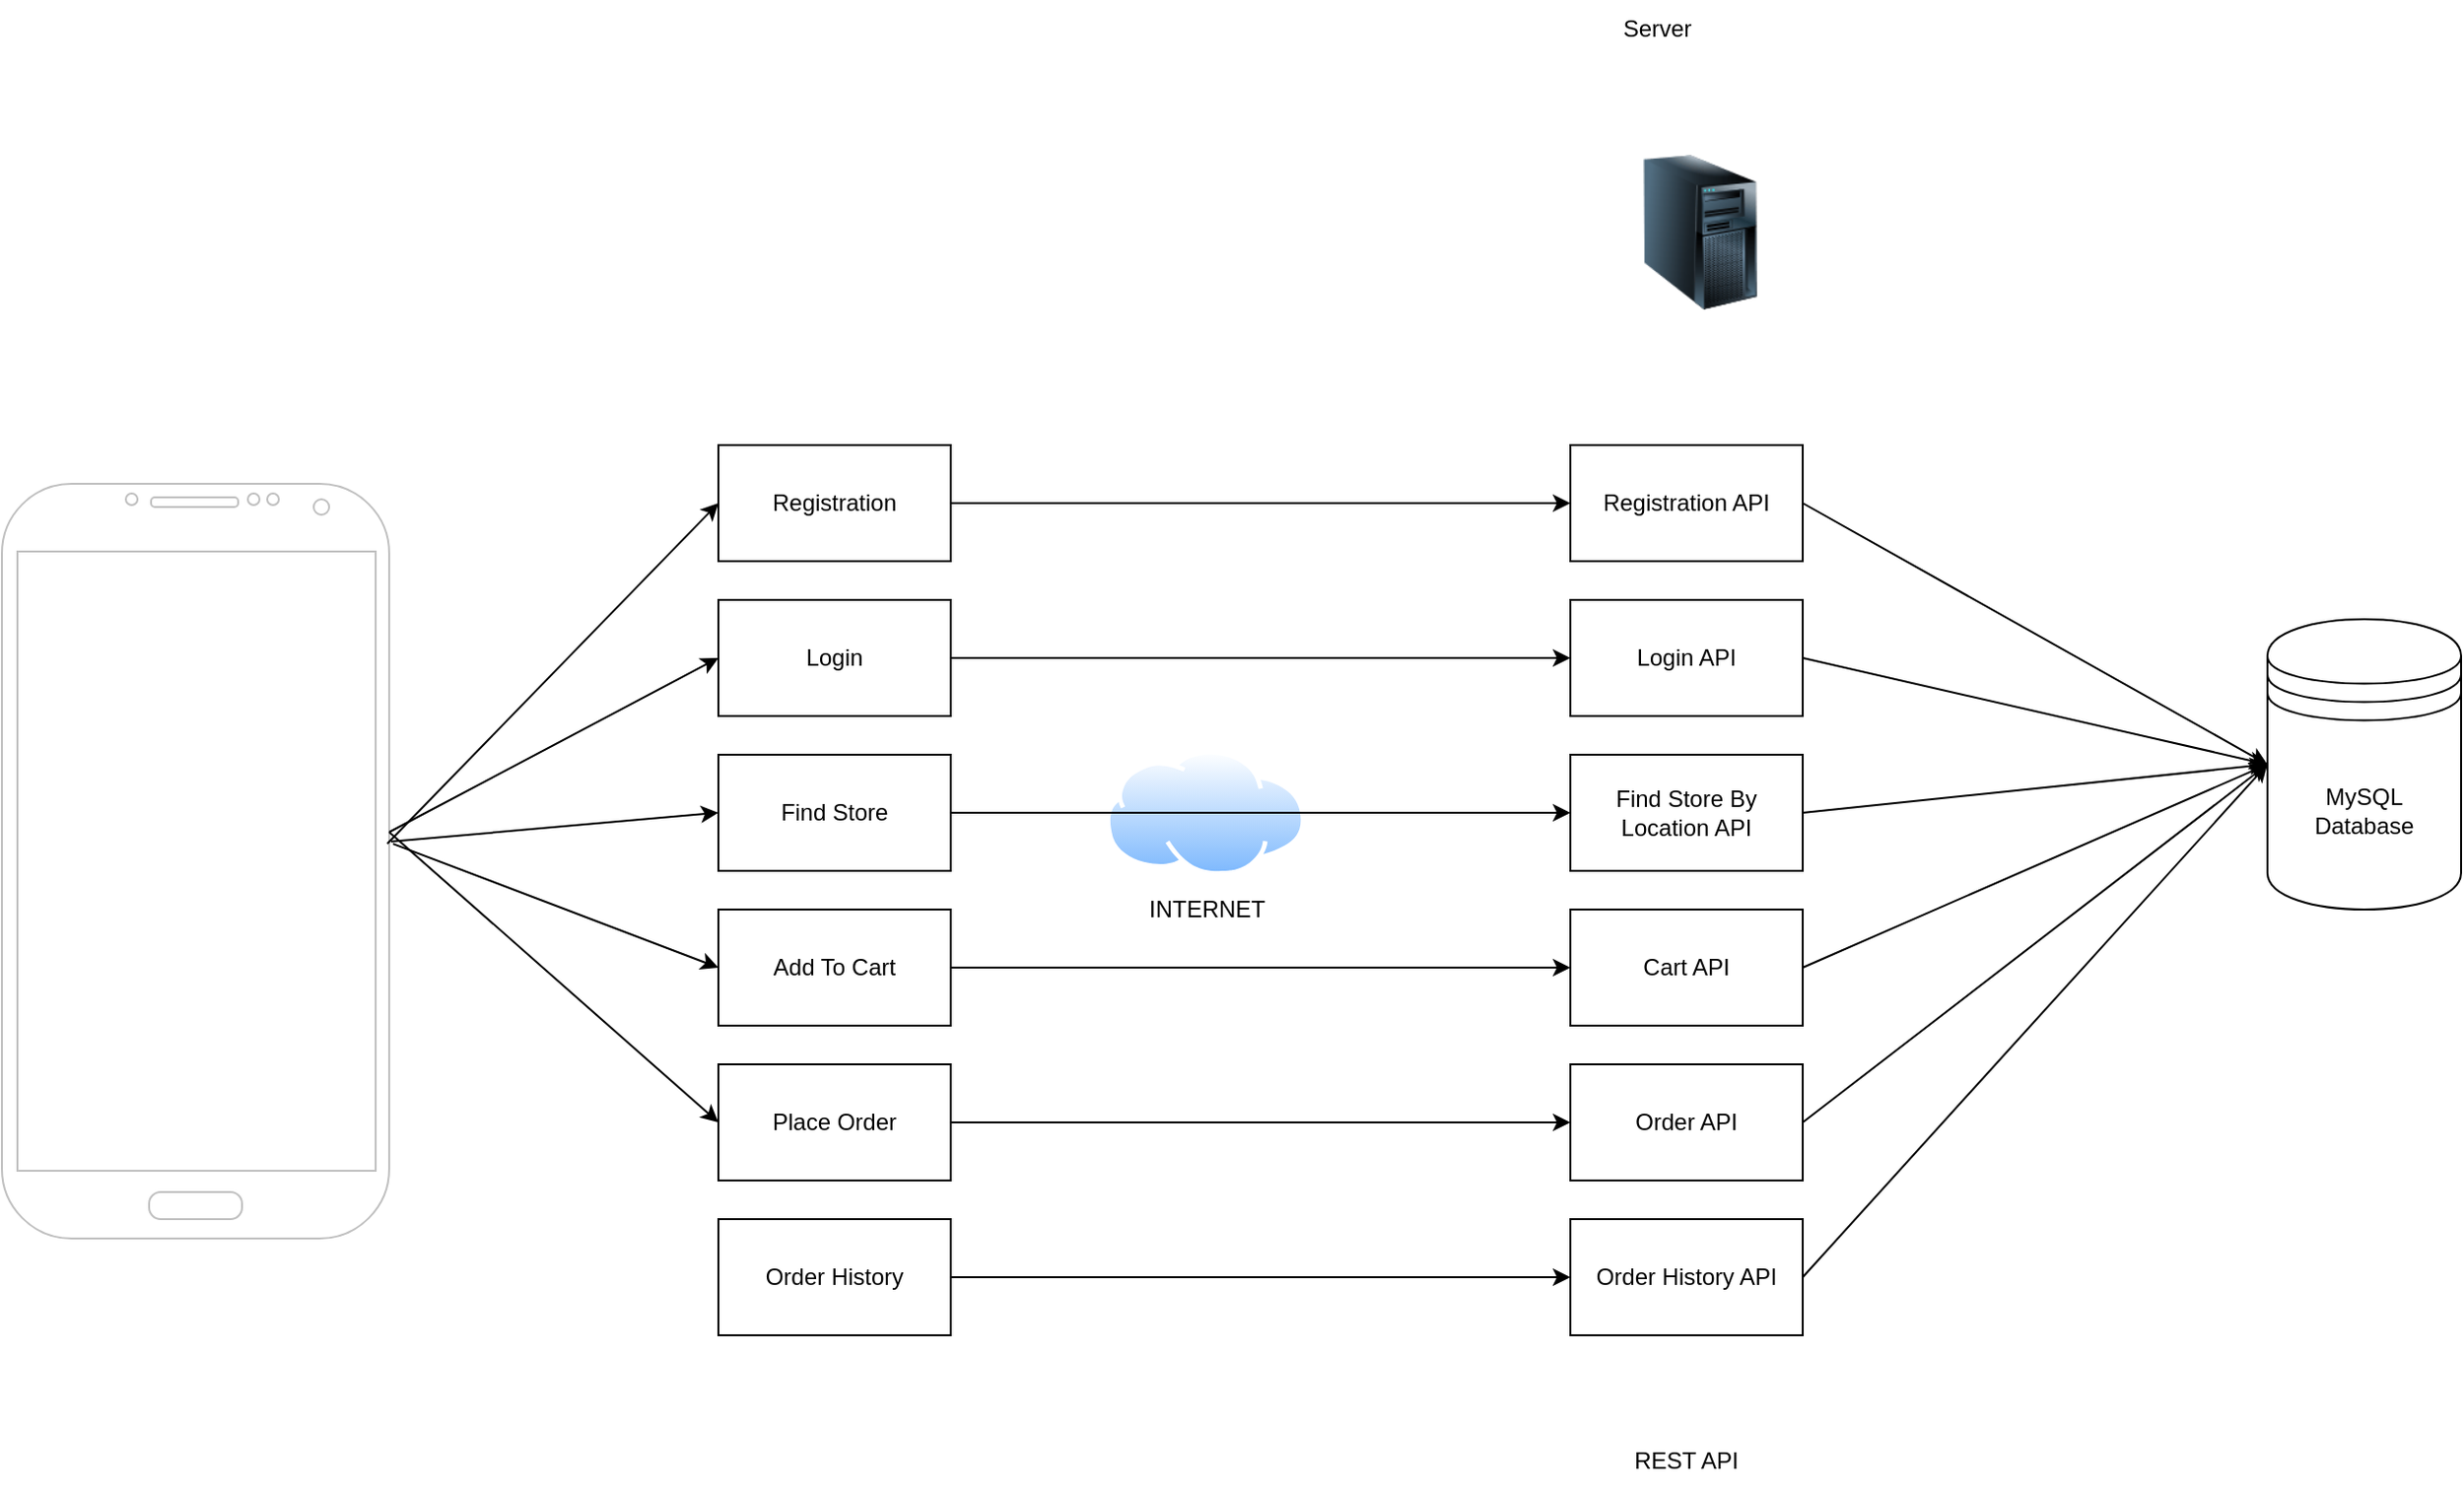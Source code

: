 <mxfile version="19.0.0" type="github">
  <diagram name="Page-1" id="74b105a0-9070-1c63-61bc-23e55f88626e">
    <mxGraphModel dx="2095" dy="1053" grid="1" gridSize="10" guides="1" tooltips="1" connect="1" arrows="1" fold="1" page="1" pageScale="1.5" pageWidth="1169" pageHeight="826" background="none" math="0" shadow="0">
      <root>
        <mxCell id="0" style=";html=1;" />
        <mxCell id="1" style=";html=1;" parent="0" />
        <mxCell id="-vNNqSKeHYSWtiELex24-2" value="" style="verticalLabelPosition=bottom;verticalAlign=top;html=1;shadow=0;dashed=0;strokeWidth=1;shape=mxgraph.android.phone2;strokeColor=#c0c0c0;" parent="1" vertex="1">
          <mxGeometry x="40" y="350" width="200" height="390" as="geometry" />
        </mxCell>
        <mxCell id="-vNNqSKeHYSWtiELex24-3" value="Registration" style="rounded=0;whiteSpace=wrap;html=1;" parent="1" vertex="1">
          <mxGeometry x="410" y="330" width="120" height="60" as="geometry" />
        </mxCell>
        <mxCell id="-vNNqSKeHYSWtiELex24-4" value="Login" style="rounded=0;whiteSpace=wrap;html=1;" parent="1" vertex="1">
          <mxGeometry x="410" y="410" width="120" height="60" as="geometry" />
        </mxCell>
        <mxCell id="-vNNqSKeHYSWtiELex24-5" value="Find Store" style="rounded=0;whiteSpace=wrap;html=1;" parent="1" vertex="1">
          <mxGeometry x="410" y="490" width="120" height="60" as="geometry" />
        </mxCell>
        <mxCell id="-vNNqSKeHYSWtiELex24-6" value="Add To Cart" style="rounded=0;whiteSpace=wrap;html=1;" parent="1" vertex="1">
          <mxGeometry x="410" y="570" width="120" height="60" as="geometry" />
        </mxCell>
        <mxCell id="-vNNqSKeHYSWtiELex24-7" value="Place Order" style="rounded=0;whiteSpace=wrap;html=1;" parent="1" vertex="1">
          <mxGeometry x="410" y="650" width="120" height="60" as="geometry" />
        </mxCell>
        <mxCell id="-vNNqSKeHYSWtiELex24-8" value="Order History" style="rounded=0;whiteSpace=wrap;html=1;" parent="1" vertex="1">
          <mxGeometry x="410" y="730" width="120" height="60" as="geometry" />
        </mxCell>
        <mxCell id="-vNNqSKeHYSWtiELex24-9" value="" style="endArrow=classic;html=1;rounded=0;exitX=0.995;exitY=0.477;exitDx=0;exitDy=0;exitPerimeter=0;entryX=0;entryY=0.5;entryDx=0;entryDy=0;" parent="1" source="-vNNqSKeHYSWtiELex24-2" target="-vNNqSKeHYSWtiELex24-3" edge="1">
          <mxGeometry width="50" height="50" relative="1" as="geometry">
            <mxPoint x="290" y="920" as="sourcePoint" />
            <mxPoint x="340" y="870" as="targetPoint" />
          </mxGeometry>
        </mxCell>
        <mxCell id="-vNNqSKeHYSWtiELex24-10" value="" style="endArrow=classic;html=1;rounded=0;entryX=0;entryY=0.5;entryDx=0;entryDy=0;" parent="1" target="-vNNqSKeHYSWtiELex24-4" edge="1">
          <mxGeometry width="50" height="50" relative="1" as="geometry">
            <mxPoint x="240" y="530" as="sourcePoint" />
            <mxPoint x="420" y="370" as="targetPoint" />
          </mxGeometry>
        </mxCell>
        <mxCell id="-vNNqSKeHYSWtiELex24-11" value="" style="endArrow=classic;html=1;rounded=0;exitX=1.005;exitY=0.474;exitDx=0;exitDy=0;exitPerimeter=0;entryX=0;entryY=0.5;entryDx=0;entryDy=0;" parent="1" source="-vNNqSKeHYSWtiELex24-2" target="-vNNqSKeHYSWtiELex24-5" edge="1">
          <mxGeometry width="50" height="50" relative="1" as="geometry">
            <mxPoint x="259" y="556.03" as="sourcePoint" />
            <mxPoint x="430" y="380" as="targetPoint" />
          </mxGeometry>
        </mxCell>
        <mxCell id="-vNNqSKeHYSWtiELex24-12" value="" style="endArrow=classic;html=1;rounded=0;exitX=1.01;exitY=0.477;exitDx=0;exitDy=0;exitPerimeter=0;entryX=0;entryY=0.5;entryDx=0;entryDy=0;" parent="1" source="-vNNqSKeHYSWtiELex24-2" target="-vNNqSKeHYSWtiELex24-6" edge="1">
          <mxGeometry width="50" height="50" relative="1" as="geometry">
            <mxPoint x="269" y="566.03" as="sourcePoint" />
            <mxPoint x="440" y="390" as="targetPoint" />
          </mxGeometry>
        </mxCell>
        <mxCell id="-vNNqSKeHYSWtiELex24-13" value="" style="endArrow=classic;html=1;rounded=0;entryX=0;entryY=0.5;entryDx=0;entryDy=0;" parent="1" target="-vNNqSKeHYSWtiELex24-7" edge="1">
          <mxGeometry width="50" height="50" relative="1" as="geometry">
            <mxPoint x="240" y="530" as="sourcePoint" />
            <mxPoint x="450" y="400" as="targetPoint" />
          </mxGeometry>
        </mxCell>
        <mxCell id="-vNNqSKeHYSWtiELex24-14" value="INTERNET" style="aspect=fixed;perimeter=ellipsePerimeter;html=1;align=center;shadow=0;dashed=0;spacingTop=3;image;image=img/lib/active_directory/internet_cloud.svg;" parent="1" vertex="1">
          <mxGeometry x="610" y="487.5" width="103.17" height="65" as="geometry" />
        </mxCell>
        <mxCell id="-vNNqSKeHYSWtiELex24-15" value="" style="image;html=1;image=img/lib/clip_art/computers/Server_Tower_128x128.png" parent="1" vertex="1">
          <mxGeometry x="877" y="180" width="80" height="80" as="geometry" />
        </mxCell>
        <mxCell id="-vNNqSKeHYSWtiELex24-18" value="Registration API" style="rounded=0;whiteSpace=wrap;html=1;" parent="1" vertex="1">
          <mxGeometry x="850" y="330" width="120" height="60" as="geometry" />
        </mxCell>
        <mxCell id="-vNNqSKeHYSWtiELex24-19" value="Login API" style="rounded=0;whiteSpace=wrap;html=1;" parent="1" vertex="1">
          <mxGeometry x="850" y="410" width="120" height="60" as="geometry" />
        </mxCell>
        <mxCell id="-vNNqSKeHYSWtiELex24-20" value="Find Store By Location API" style="rounded=0;whiteSpace=wrap;html=1;" parent="1" vertex="1">
          <mxGeometry x="850" y="490" width="120" height="60" as="geometry" />
        </mxCell>
        <mxCell id="-vNNqSKeHYSWtiELex24-21" value="Cart API" style="rounded=0;whiteSpace=wrap;html=1;" parent="1" vertex="1">
          <mxGeometry x="850" y="570" width="120" height="60" as="geometry" />
        </mxCell>
        <mxCell id="-vNNqSKeHYSWtiELex24-22" value="Order API" style="rounded=0;whiteSpace=wrap;html=1;" parent="1" vertex="1">
          <mxGeometry x="850" y="650" width="120" height="60" as="geometry" />
        </mxCell>
        <mxCell id="-vNNqSKeHYSWtiELex24-23" value="Order History API" style="rounded=0;whiteSpace=wrap;html=1;" parent="1" vertex="1">
          <mxGeometry x="850" y="730" width="120" height="60" as="geometry" />
        </mxCell>
        <mxCell id="-vNNqSKeHYSWtiELex24-28" value="MySQL &lt;br&gt;Database" style="shape=datastore;whiteSpace=wrap;html=1;" parent="1" vertex="1">
          <mxGeometry x="1210" y="420" width="100" height="150" as="geometry" />
        </mxCell>
        <mxCell id="-vNNqSKeHYSWtiELex24-29" value="Server" style="text;html=1;strokeColor=none;fillColor=none;align=center;verticalAlign=middle;whiteSpace=wrap;rounded=0;" parent="1" vertex="1">
          <mxGeometry x="830" y="100" width="130" height="30" as="geometry" />
        </mxCell>
        <mxCell id="-vNNqSKeHYSWtiELex24-30" value="REST API" style="text;html=1;strokeColor=none;fillColor=none;align=center;verticalAlign=middle;whiteSpace=wrap;rounded=0;" parent="1" vertex="1">
          <mxGeometry x="845" y="840" width="130" height="30" as="geometry" />
        </mxCell>
        <mxCell id="ZdW2GuAa0jW4Ht7oq7AD-1" value="" style="endArrow=classic;html=1;rounded=0;exitX=1;exitY=0.5;exitDx=0;exitDy=0;entryX=0;entryY=0.5;entryDx=0;entryDy=0;" edge="1" parent="1" source="-vNNqSKeHYSWtiELex24-3" target="-vNNqSKeHYSWtiELex24-18">
          <mxGeometry width="50" height="50" relative="1" as="geometry">
            <mxPoint x="590" y="330" as="sourcePoint" />
            <mxPoint x="790" y="448.947" as="targetPoint" />
          </mxGeometry>
        </mxCell>
        <mxCell id="ZdW2GuAa0jW4Ht7oq7AD-2" value="" style="endArrow=classic;html=1;rounded=0;exitX=1;exitY=0.5;exitDx=0;exitDy=0;entryX=0;entryY=0.5;entryDx=0;entryDy=0;" edge="1" parent="1" source="-vNNqSKeHYSWtiELex24-4" target="-vNNqSKeHYSWtiELex24-19">
          <mxGeometry width="50" height="50" relative="1" as="geometry">
            <mxPoint x="540" y="370" as="sourcePoint" />
            <mxPoint x="860" y="370" as="targetPoint" />
          </mxGeometry>
        </mxCell>
        <mxCell id="ZdW2GuAa0jW4Ht7oq7AD-3" value="" style="endArrow=classic;html=1;rounded=0;exitX=1;exitY=0.5;exitDx=0;exitDy=0;entryX=0;entryY=0.5;entryDx=0;entryDy=0;" edge="1" parent="1" source="-vNNqSKeHYSWtiELex24-5" target="-vNNqSKeHYSWtiELex24-20">
          <mxGeometry width="50" height="50" relative="1" as="geometry">
            <mxPoint x="550" y="380" as="sourcePoint" />
            <mxPoint x="870" y="380" as="targetPoint" />
          </mxGeometry>
        </mxCell>
        <mxCell id="ZdW2GuAa0jW4Ht7oq7AD-4" value="" style="endArrow=classic;html=1;rounded=0;exitX=1;exitY=0.5;exitDx=0;exitDy=0;entryX=0;entryY=0.5;entryDx=0;entryDy=0;" edge="1" parent="1" source="-vNNqSKeHYSWtiELex24-6" target="-vNNqSKeHYSWtiELex24-21">
          <mxGeometry width="50" height="50" relative="1" as="geometry">
            <mxPoint x="560" y="390" as="sourcePoint" />
            <mxPoint x="880" y="390" as="targetPoint" />
          </mxGeometry>
        </mxCell>
        <mxCell id="ZdW2GuAa0jW4Ht7oq7AD-5" value="" style="endArrow=classic;html=1;rounded=0;exitX=1;exitY=0.5;exitDx=0;exitDy=0;entryX=0;entryY=0.5;entryDx=0;entryDy=0;" edge="1" parent="1" source="-vNNqSKeHYSWtiELex24-7" target="-vNNqSKeHYSWtiELex24-22">
          <mxGeometry width="50" height="50" relative="1" as="geometry">
            <mxPoint x="570" y="400" as="sourcePoint" />
            <mxPoint x="890" y="400" as="targetPoint" />
          </mxGeometry>
        </mxCell>
        <mxCell id="ZdW2GuAa0jW4Ht7oq7AD-6" value="" style="endArrow=classic;html=1;rounded=0;exitX=1;exitY=0.5;exitDx=0;exitDy=0;entryX=0;entryY=0.5;entryDx=0;entryDy=0;" edge="1" parent="1" source="-vNNqSKeHYSWtiELex24-8" target="-vNNqSKeHYSWtiELex24-23">
          <mxGeometry width="50" height="50" relative="1" as="geometry">
            <mxPoint x="580" y="410" as="sourcePoint" />
            <mxPoint x="900" y="410" as="targetPoint" />
          </mxGeometry>
        </mxCell>
        <mxCell id="ZdW2GuAa0jW4Ht7oq7AD-7" value="" style="endArrow=classic;html=1;rounded=0;entryX=0;entryY=0.5;entryDx=0;entryDy=0;exitX=1;exitY=0.5;exitDx=0;exitDy=0;" edge="1" parent="1" source="-vNNqSKeHYSWtiELex24-18" target="-vNNqSKeHYSWtiELex24-28">
          <mxGeometry width="50" height="50" relative="1" as="geometry">
            <mxPoint x="1040" y="500" as="sourcePoint" />
            <mxPoint x="910" y="420" as="targetPoint" />
          </mxGeometry>
        </mxCell>
        <mxCell id="ZdW2GuAa0jW4Ht7oq7AD-8" value="" style="endArrow=classic;html=1;rounded=0;exitX=1;exitY=0.5;exitDx=0;exitDy=0;entryX=0;entryY=0.5;entryDx=0;entryDy=0;" edge="1" parent="1" source="-vNNqSKeHYSWtiELex24-19" target="-vNNqSKeHYSWtiELex24-28">
          <mxGeometry width="50" height="50" relative="1" as="geometry">
            <mxPoint x="600" y="430" as="sourcePoint" />
            <mxPoint x="920" y="430" as="targetPoint" />
          </mxGeometry>
        </mxCell>
        <mxCell id="ZdW2GuAa0jW4Ht7oq7AD-9" value="" style="endArrow=classic;html=1;rounded=0;exitX=1;exitY=0.5;exitDx=0;exitDy=0;entryX=0;entryY=0.5;entryDx=0;entryDy=0;" edge="1" parent="1" source="-vNNqSKeHYSWtiELex24-20" target="-vNNqSKeHYSWtiELex24-28">
          <mxGeometry width="50" height="50" relative="1" as="geometry">
            <mxPoint x="610" y="440" as="sourcePoint" />
            <mxPoint x="930" y="440" as="targetPoint" />
          </mxGeometry>
        </mxCell>
        <mxCell id="ZdW2GuAa0jW4Ht7oq7AD-10" value="" style="endArrow=classic;html=1;rounded=0;exitX=1;exitY=0.5;exitDx=0;exitDy=0;entryX=0;entryY=0.5;entryDx=0;entryDy=0;" edge="1" parent="1" source="-vNNqSKeHYSWtiELex24-21" target="-vNNqSKeHYSWtiELex24-28">
          <mxGeometry width="50" height="50" relative="1" as="geometry">
            <mxPoint x="620" y="450" as="sourcePoint" />
            <mxPoint x="940" y="450" as="targetPoint" />
          </mxGeometry>
        </mxCell>
        <mxCell id="ZdW2GuAa0jW4Ht7oq7AD-11" value="" style="endArrow=classic;html=1;rounded=0;exitX=1;exitY=0.5;exitDx=0;exitDy=0;entryX=0;entryY=0.5;entryDx=0;entryDy=0;" edge="1" parent="1" source="-vNNqSKeHYSWtiELex24-22" target="-vNNqSKeHYSWtiELex24-28">
          <mxGeometry width="50" height="50" relative="1" as="geometry">
            <mxPoint x="630" y="460" as="sourcePoint" />
            <mxPoint x="950" y="460" as="targetPoint" />
          </mxGeometry>
        </mxCell>
        <mxCell id="ZdW2GuAa0jW4Ht7oq7AD-12" value="" style="endArrow=classic;html=1;rounded=0;exitX=1;exitY=0.5;exitDx=0;exitDy=0;entryX=0;entryY=0.5;entryDx=0;entryDy=0;" edge="1" parent="1" source="-vNNqSKeHYSWtiELex24-23" target="-vNNqSKeHYSWtiELex24-28">
          <mxGeometry width="50" height="50" relative="1" as="geometry">
            <mxPoint x="640" y="470" as="sourcePoint" />
            <mxPoint x="1210" y="500" as="targetPoint" />
          </mxGeometry>
        </mxCell>
      </root>
    </mxGraphModel>
  </diagram>
</mxfile>
